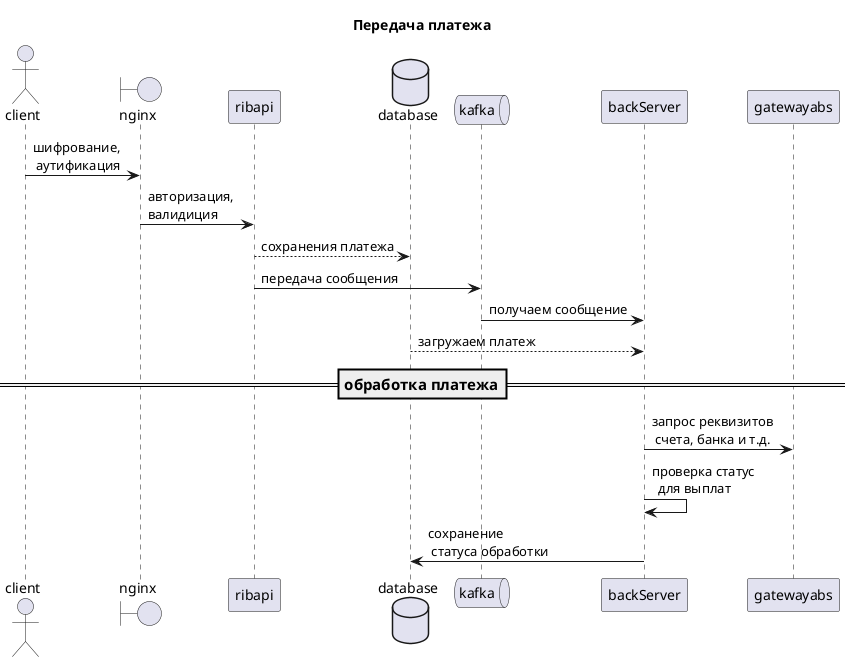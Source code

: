 @startuml
title Передача платежа
Actor client
boundary nginx
client -> nginx: шифрование, \n аутификация
nginx -> ribapi: авторизация, \nвалидиция
Database database
ribapi --> database: сохранения платежа
Queue kafka
ribapi -> kafka: передача сообщения
kafka -> backServer: получаем сообщение
database --> backServer: загружаем платеж
====обработка платежа==
backServer->gatewayabs: запрос реквизитов \n счета, банка и т.д.
backServer->backServer: проверка статус\n  для выплат
backServer->database: сохранение \n статуса обработки
@enduml